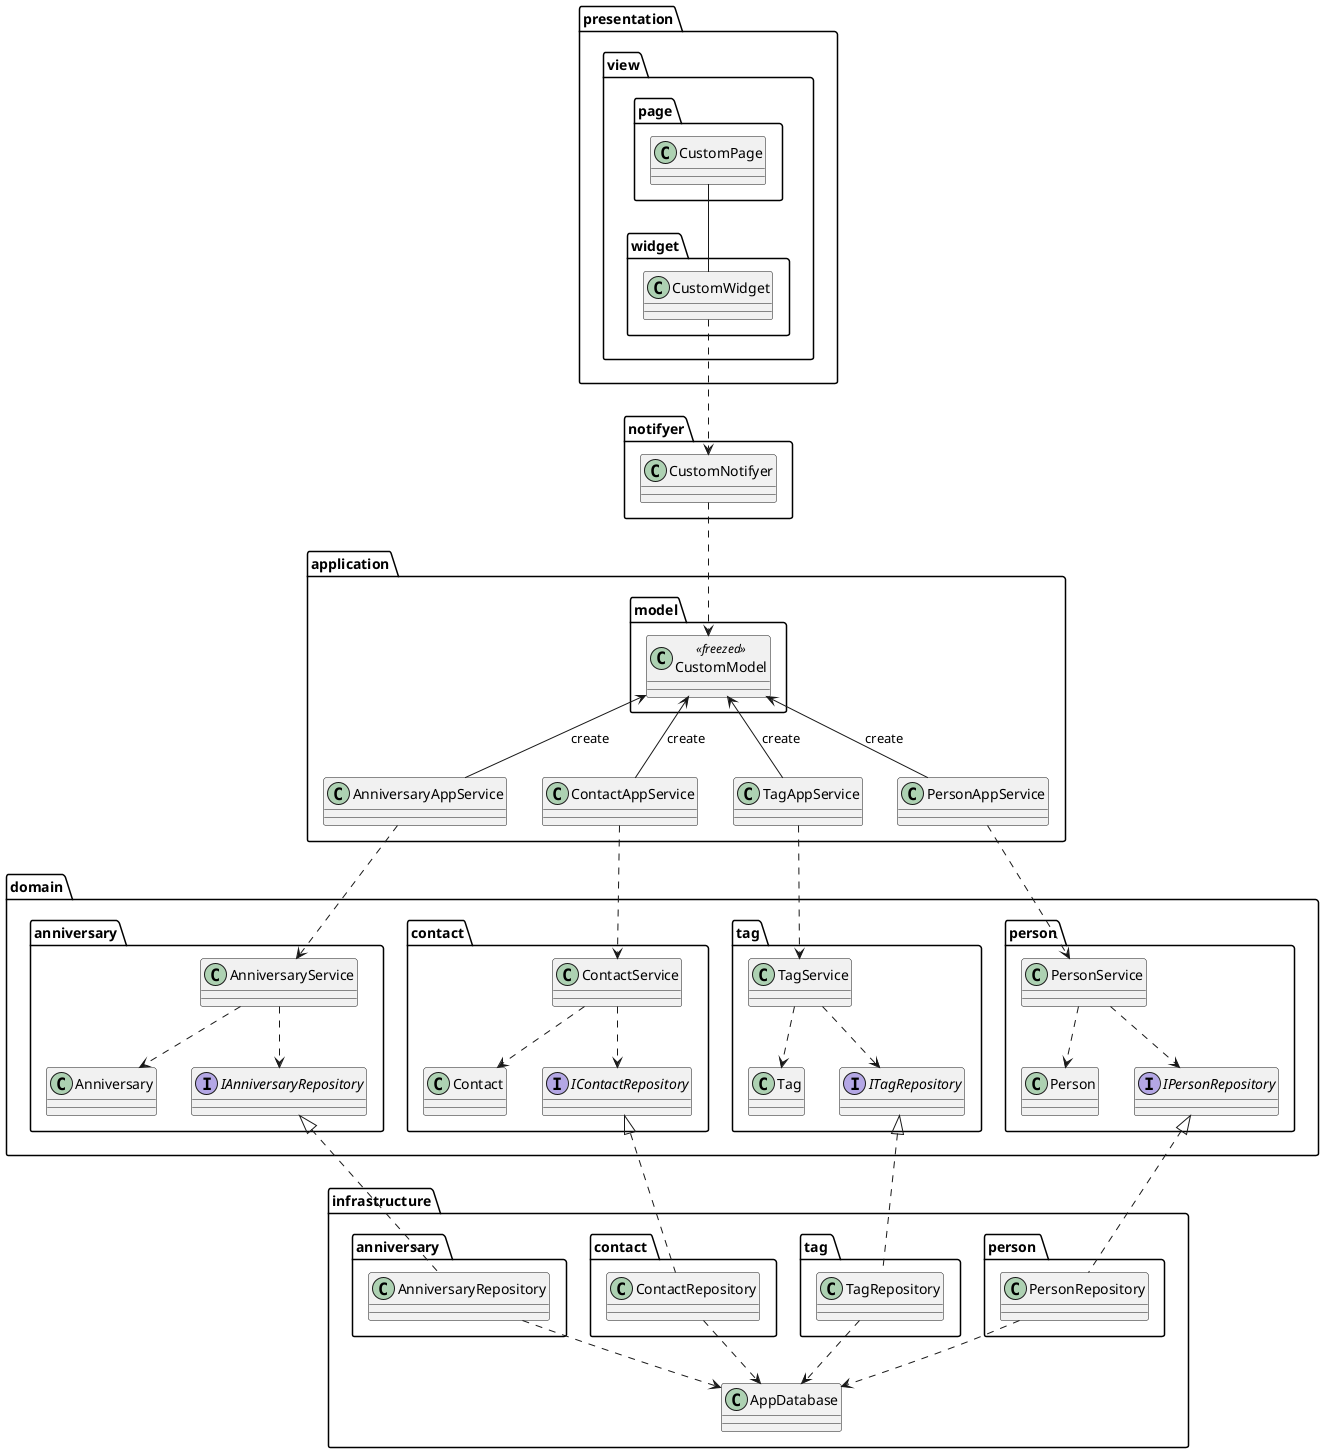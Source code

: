 @startuml

package presentation {
    package view {
        package page {
            class CustomPage
        }
        package widget {
            class CustomWidget
        }
    }
}

package notifyer {
    class CustomNotifyer
}

package application {
    package model {
        class CustomModel<<freezed>>
    }
    class AnniversaryAppService
    class ContactAppService
    class TagAppService
    class PersonAppService
}

package domain {
    package anniversary {
        class Anniversary
        class AnniversaryService
        interface IAnniversaryRepository
    }
    package contact {
        class Contact
        class ContactService
        interface IContactRepository
    }
    package tag {
        class Tag
        class TagService
        interface ITagRepository
    }
    package person {
        class Person
        class PersonService
        interface IPersonRepository
    }
}

package infrastructure {
    package "anniversary " {
        class AnniversaryRepository
    }
    package "contact " {
        class ContactRepository
    }
    package "tag " {
        class TagRepository
    }
    package "person " {
        class PersonRepository
    }
    class AppDatabase
}

' view
CustomPage -- CustomWidget

' view - notifyer
CustomWidget ..> CustomNotifyer

' notifyer - application
CustomNotifyer ..> CustomModel

' application
CustomModel <-- AnniversaryAppService : create
CustomModel <-- ContactAppService : create
CustomModel <-- TagAppService : create
CustomModel <-- PersonAppService : create

' application - domain
AnniversaryAppService ..> AnniversaryService
ContactAppService ..> ContactService
TagAppService ..> TagService
PersonAppService ..> PersonService

' domain
AnniversaryService ..> Anniversary
AnniversaryService ..> IAnniversaryRepository
ContactService ..> Contact
ContactService ..> IContactRepository
TagService ..> Tag
TagService ..> ITagRepository
PersonService ..> Person
PersonService ..> IPersonRepository

' domain - infrastructure
IAnniversaryRepository <|.. AnniversaryRepository
IContactRepository <|.. ContactRepository
ITagRepository <|.. TagRepository
IPersonRepository <|.. PersonRepository

' infrastructure
AnniversaryRepository ..> AppDatabase
ContactRepository ..> AppDatabase
TagRepository ..> AppDatabase
PersonRepository ..> AppDatabase

@enduml
